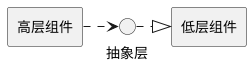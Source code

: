 @startuml
skinparam componentStyle rectangle

interface 抽象层
[低层组件] <|..left.抽象层
抽象层 <..left. [高层组件]
@enduml